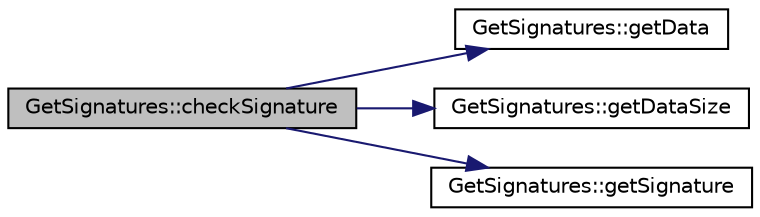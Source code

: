 digraph "GetSignatures::checkSignature"
{
  edge [fontname="Helvetica",fontsize="10",labelfontname="Helvetica",labelfontsize="10"];
  node [fontname="Helvetica",fontsize="10",shape=record];
  rankdir="LR";
  Node0 [label="GetSignatures::checkSignature",height=0.2,width=0.4,color="black", fillcolor="grey75", style="filled", fontcolor="black"];
  Node0 -> Node1 [color="midnightblue",fontsize="10",style="solid",fontname="Helvetica"];
  Node1 [label="GetSignatures::getData",height=0.2,width=0.4,color="black", fillcolor="white", style="filled",URL="$class_get_signatures.html#a1328d25ae4edcd25442b73ff88634356",tooltip="Get pointer to command data structure. "];
  Node0 -> Node2 [color="midnightblue",fontsize="10",style="solid",fontname="Helvetica"];
  Node2 [label="GetSignatures::getDataSize",height=0.2,width=0.4,color="black", fillcolor="white", style="filled",URL="$class_get_signatures.html#aa8e5cf3157396763c684257cedb4abd9",tooltip="Get data struct size. Without signature. "];
  Node0 -> Node3 [color="midnightblue",fontsize="10",style="solid",fontname="Helvetica"];
  Node3 [label="GetSignatures::getSignature",height=0.2,width=0.4,color="black", fillcolor="white", style="filled",URL="$class_get_signatures.html#aece1dbeb31c6d6e45a13b78695466f6b",tooltip="Get pointer to signature data. "];
}
